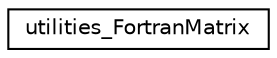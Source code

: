 digraph "Graphical Class Hierarchy"
{
 // LATEX_PDF_SIZE
  edge [fontname="Helvetica",fontsize="10",labelfontname="Helvetica",labelfontsize="10"];
  node [fontname="Helvetica",fontsize="10",shape=record];
  rankdir="LR";
  Node0 [label="utilities_FortranMatrix",height=0.2,width=0.4,color="black", fillcolor="white", style="filled",URL="$structutilities___fortran_matrix.html",tooltip=" "];
}
